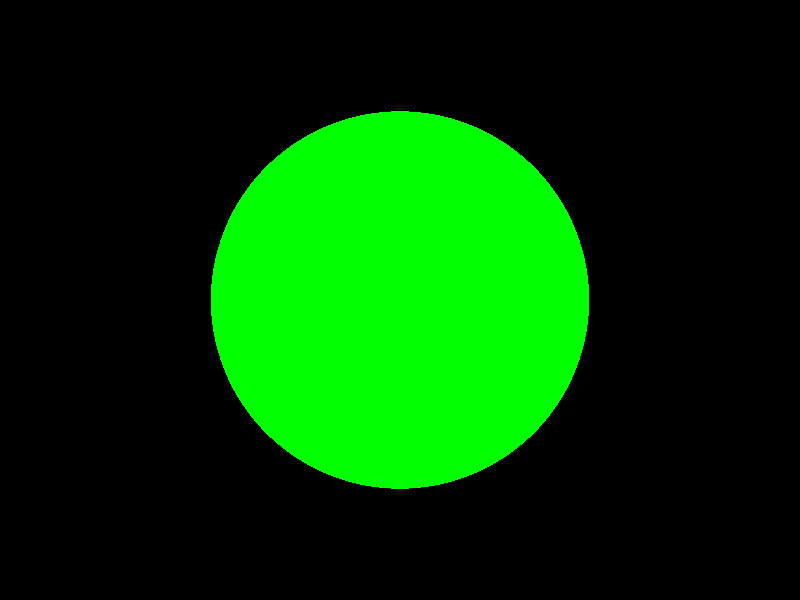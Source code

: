 #include "colors.inc"
#include "stones.inc"

#include "textures.inc"
#include "shapes.inc"
#include "glass.inc"
#include "metals.inc"
#include "woods.inc"
#include "functions.inc"

camera {
    location <0, 0, -4>
    look_at <0, 0, 0>
}

/*
sphere{
    <0, 1, 2>, 0.5
    texture {
        Brass_Metal
    }
}

sphere{
    <0, 2, 1>, 0.5
    texture {
        pigment { rgb <1.0, 1.2, 0.2> }
    }
}
*/

/*
parametric {
    function { cos(2*pi*u - pi/2)*cos(2*pi*(-u+v)+pi/2) }
    function { cos(2*pi*v - pi/2)*cos(2*pi*(-u+v)+pi/2) }
    function { cos(2*pi*v - pi/2)*cos(2*pi*u-pi/2) }
    <0,0>, <0.5,1>
    contained_by { sphere { <0,0,0>, 1.0 } }
    accuracy 0.001
    max_gradient 10
    texture { pigment{Jade} }
}
*/

#declare RADIUS=1.2;
#declare positive_atan2 = function(y,x){select(atan2(y,x),atan2(y,x)+2*pi, atan2(y,x))};
#declare multi_atan2 = function(y,x,z,D){positive_atan2(y,x) + 2*pi*floor((pow(x,2)+pow(y,2)+pow(z,2))/pow(D,2))};
#declare ball = function (x,y,z,R){pow(x,2) + pow(y,2) + pow(z,2) - pow(R, 2)};
#declare spiral = function (x,y,z){
                  pow(x,2) + pow(y,2) + pow(z, 2)
                  - 0.5*pow(0.57721, 0.1*2*multi_atan2(y,x,z, 1))};

isosurface {
function {spiral(x,y,z)+ f_noise3d(x*10, y*10, z*10)*0.1
}
accuracy 0.01
threshold 0
open
max_gradient 10
contained_by{sphere{0, RADIUS}}

pigment {rgb .95}
finish {phong 0.5 phong_size 10}
}

sphere {0, RADIUS
        texture{
            pigment {rgbt <0,1,0,0.9>}
        }
}

light_source {
    <2,4,-6>
    color White
}
